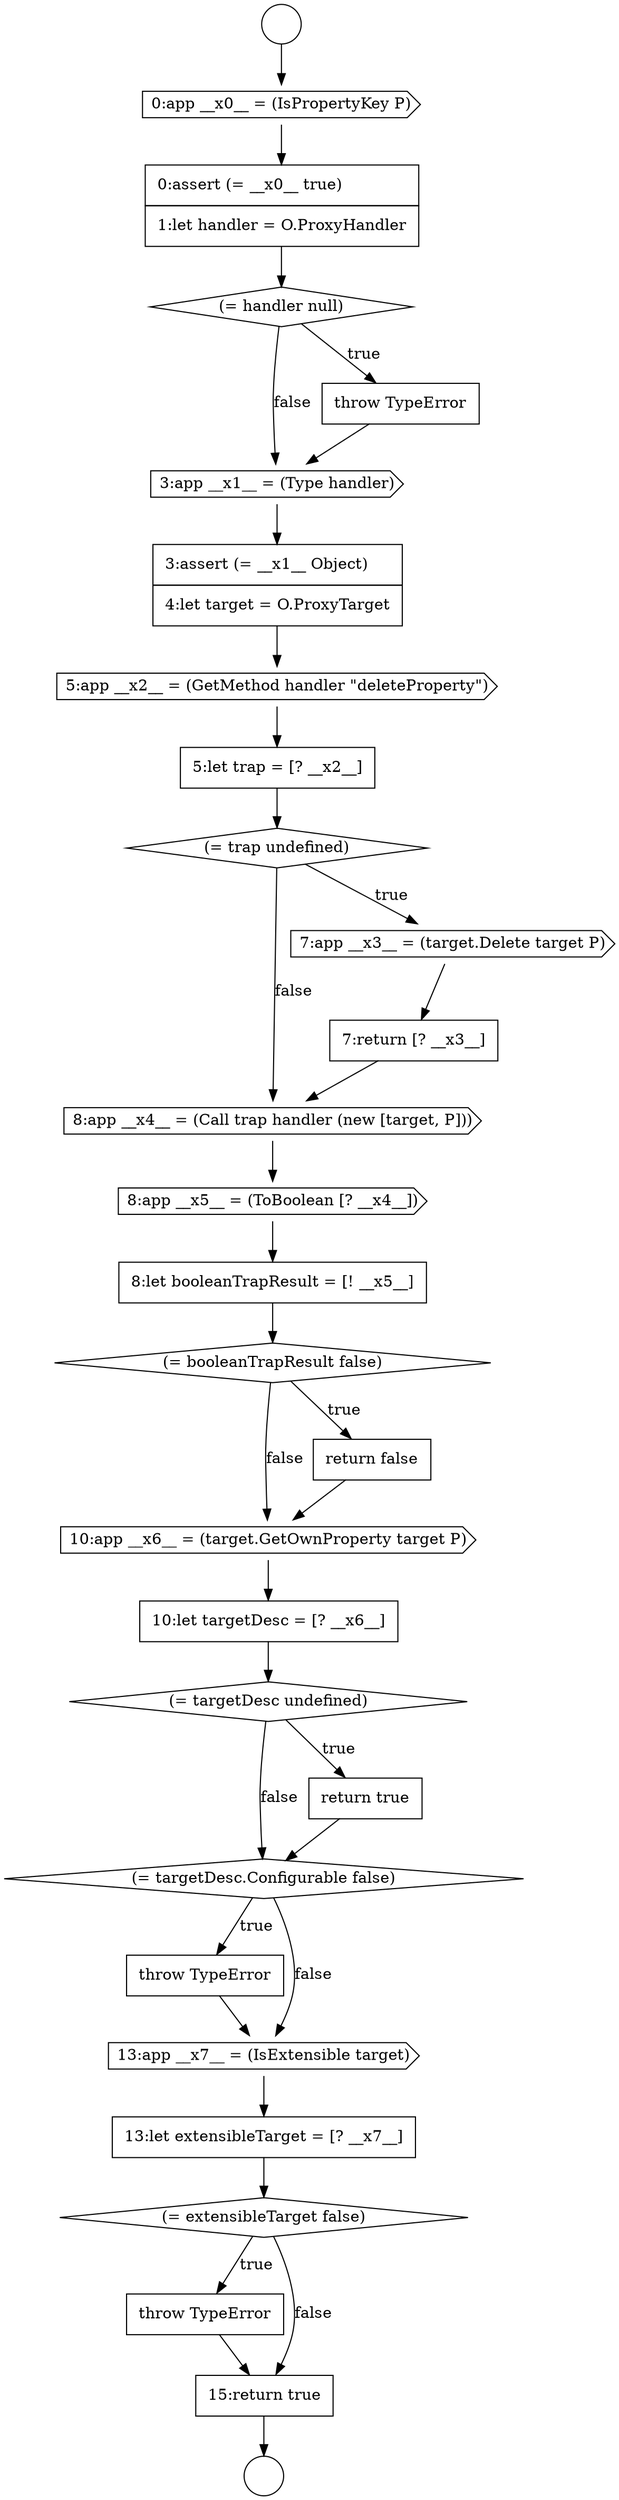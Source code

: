 digraph {
  node3445 [shape=none, margin=0, label=<<font color="black">
    <table border="0" cellborder="1" cellspacing="0" cellpadding="10">
      <tr><td align="left">throw TypeError</td></tr>
    </table>
  </font>> color="black" fillcolor="white" style=filled]
  node3440 [shape=cds, label=<<font color="black">10:app __x6__ = (target.GetOwnProperty target P)</font>> color="black" fillcolor="white" style=filled]
  node3422 [shape=circle label=" " color="black" fillcolor="white" style=filled]
  node3436 [shape=cds, label=<<font color="black">8:app __x5__ = (ToBoolean [? __x4__])</font>> color="black" fillcolor="white" style=filled]
  node3423 [shape=circle label=" " color="black" fillcolor="white" style=filled]
  node3448 [shape=diamond, label=<<font color="black">(= extensibleTarget false)</font>> color="black" fillcolor="white" style=filled]
  node3430 [shape=cds, label=<<font color="black">5:app __x2__ = (GetMethod handler &quot;deleteProperty&quot;)</font>> color="black" fillcolor="white" style=filled]
  node3434 [shape=none, margin=0, label=<<font color="black">
    <table border="0" cellborder="1" cellspacing="0" cellpadding="10">
      <tr><td align="left">7:return [? __x3__]</td></tr>
    </table>
  </font>> color="black" fillcolor="white" style=filled]
  node3449 [shape=none, margin=0, label=<<font color="black">
    <table border="0" cellborder="1" cellspacing="0" cellpadding="10">
      <tr><td align="left">throw TypeError</td></tr>
    </table>
  </font>> color="black" fillcolor="white" style=filled]
  node3439 [shape=none, margin=0, label=<<font color="black">
    <table border="0" cellborder="1" cellspacing="0" cellpadding="10">
      <tr><td align="left">return false</td></tr>
    </table>
  </font>> color="black" fillcolor="white" style=filled]
  node3429 [shape=none, margin=0, label=<<font color="black">
    <table border="0" cellborder="1" cellspacing="0" cellpadding="10">
      <tr><td align="left">3:assert (= __x1__ Object)</td></tr>
      <tr><td align="left">4:let target = O.ProxyTarget</td></tr>
    </table>
  </font>> color="black" fillcolor="white" style=filled]
  node3446 [shape=cds, label=<<font color="black">13:app __x7__ = (IsExtensible target)</font>> color="black" fillcolor="white" style=filled]
  node3442 [shape=diamond, label=<<font color="black">(= targetDesc undefined)</font>> color="black" fillcolor="white" style=filled]
  node3425 [shape=none, margin=0, label=<<font color="black">
    <table border="0" cellborder="1" cellspacing="0" cellpadding="10">
      <tr><td align="left">0:assert (= __x0__ true)</td></tr>
      <tr><td align="left">1:let handler = O.ProxyHandler</td></tr>
    </table>
  </font>> color="black" fillcolor="white" style=filled]
  node3431 [shape=none, margin=0, label=<<font color="black">
    <table border="0" cellborder="1" cellspacing="0" cellpadding="10">
      <tr><td align="left">5:let trap = [? __x2__]</td></tr>
    </table>
  </font>> color="black" fillcolor="white" style=filled]
  node3438 [shape=diamond, label=<<font color="black">(= booleanTrapResult false)</font>> color="black" fillcolor="white" style=filled]
  node3435 [shape=cds, label=<<font color="black">8:app __x4__ = (Call trap handler (new [target, P]))</font>> color="black" fillcolor="white" style=filled]
  node3450 [shape=none, margin=0, label=<<font color="black">
    <table border="0" cellborder="1" cellspacing="0" cellpadding="10">
      <tr><td align="left">15:return true</td></tr>
    </table>
  </font>> color="black" fillcolor="white" style=filled]
  node3441 [shape=none, margin=0, label=<<font color="black">
    <table border="0" cellborder="1" cellspacing="0" cellpadding="10">
      <tr><td align="left">10:let targetDesc = [? __x6__]</td></tr>
    </table>
  </font>> color="black" fillcolor="white" style=filled]
  node3428 [shape=cds, label=<<font color="black">3:app __x1__ = (Type handler)</font>> color="black" fillcolor="white" style=filled]
  node3444 [shape=diamond, label=<<font color="black">(= targetDesc.Configurable false)</font>> color="black" fillcolor="white" style=filled]
  node3427 [shape=none, margin=0, label=<<font color="black">
    <table border="0" cellborder="1" cellspacing="0" cellpadding="10">
      <tr><td align="left">throw TypeError</td></tr>
    </table>
  </font>> color="black" fillcolor="white" style=filled]
  node3433 [shape=cds, label=<<font color="black">7:app __x3__ = (target.Delete target P)</font>> color="black" fillcolor="white" style=filled]
  node3447 [shape=none, margin=0, label=<<font color="black">
    <table border="0" cellborder="1" cellspacing="0" cellpadding="10">
      <tr><td align="left">13:let extensibleTarget = [? __x7__]</td></tr>
    </table>
  </font>> color="black" fillcolor="white" style=filled]
  node3426 [shape=diamond, label=<<font color="black">(= handler null)</font>> color="black" fillcolor="white" style=filled]
  node3424 [shape=cds, label=<<font color="black">0:app __x0__ = (IsPropertyKey P)</font>> color="black" fillcolor="white" style=filled]
  node3437 [shape=none, margin=0, label=<<font color="black">
    <table border="0" cellborder="1" cellspacing="0" cellpadding="10">
      <tr><td align="left">8:let booleanTrapResult = [! __x5__]</td></tr>
    </table>
  </font>> color="black" fillcolor="white" style=filled]
  node3443 [shape=none, margin=0, label=<<font color="black">
    <table border="0" cellborder="1" cellspacing="0" cellpadding="10">
      <tr><td align="left">return true</td></tr>
    </table>
  </font>> color="black" fillcolor="white" style=filled]
  node3432 [shape=diamond, label=<<font color="black">(= trap undefined)</font>> color="black" fillcolor="white" style=filled]
  node3428 -> node3429 [ color="black"]
  node3440 -> node3441 [ color="black"]
  node3425 -> node3426 [ color="black"]
  node3450 -> node3423 [ color="black"]
  node3447 -> node3448 [ color="black"]
  node3426 -> node3427 [label=<<font color="black">true</font>> color="black"]
  node3426 -> node3428 [label=<<font color="black">false</font>> color="black"]
  node3445 -> node3446 [ color="black"]
  node3439 -> node3440 [ color="black"]
  node3442 -> node3443 [label=<<font color="black">true</font>> color="black"]
  node3442 -> node3444 [label=<<font color="black">false</font>> color="black"]
  node3427 -> node3428 [ color="black"]
  node3424 -> node3425 [ color="black"]
  node3437 -> node3438 [ color="black"]
  node3422 -> node3424 [ color="black"]
  node3443 -> node3444 [ color="black"]
  node3431 -> node3432 [ color="black"]
  node3449 -> node3450 [ color="black"]
  node3432 -> node3433 [label=<<font color="black">true</font>> color="black"]
  node3432 -> node3435 [label=<<font color="black">false</font>> color="black"]
  node3444 -> node3445 [label=<<font color="black">true</font>> color="black"]
  node3444 -> node3446 [label=<<font color="black">false</font>> color="black"]
  node3448 -> node3449 [label=<<font color="black">true</font>> color="black"]
  node3448 -> node3450 [label=<<font color="black">false</font>> color="black"]
  node3438 -> node3439 [label=<<font color="black">true</font>> color="black"]
  node3438 -> node3440 [label=<<font color="black">false</font>> color="black"]
  node3436 -> node3437 [ color="black"]
  node3434 -> node3435 [ color="black"]
  node3433 -> node3434 [ color="black"]
  node3429 -> node3430 [ color="black"]
  node3441 -> node3442 [ color="black"]
  node3435 -> node3436 [ color="black"]
  node3446 -> node3447 [ color="black"]
  node3430 -> node3431 [ color="black"]
}

